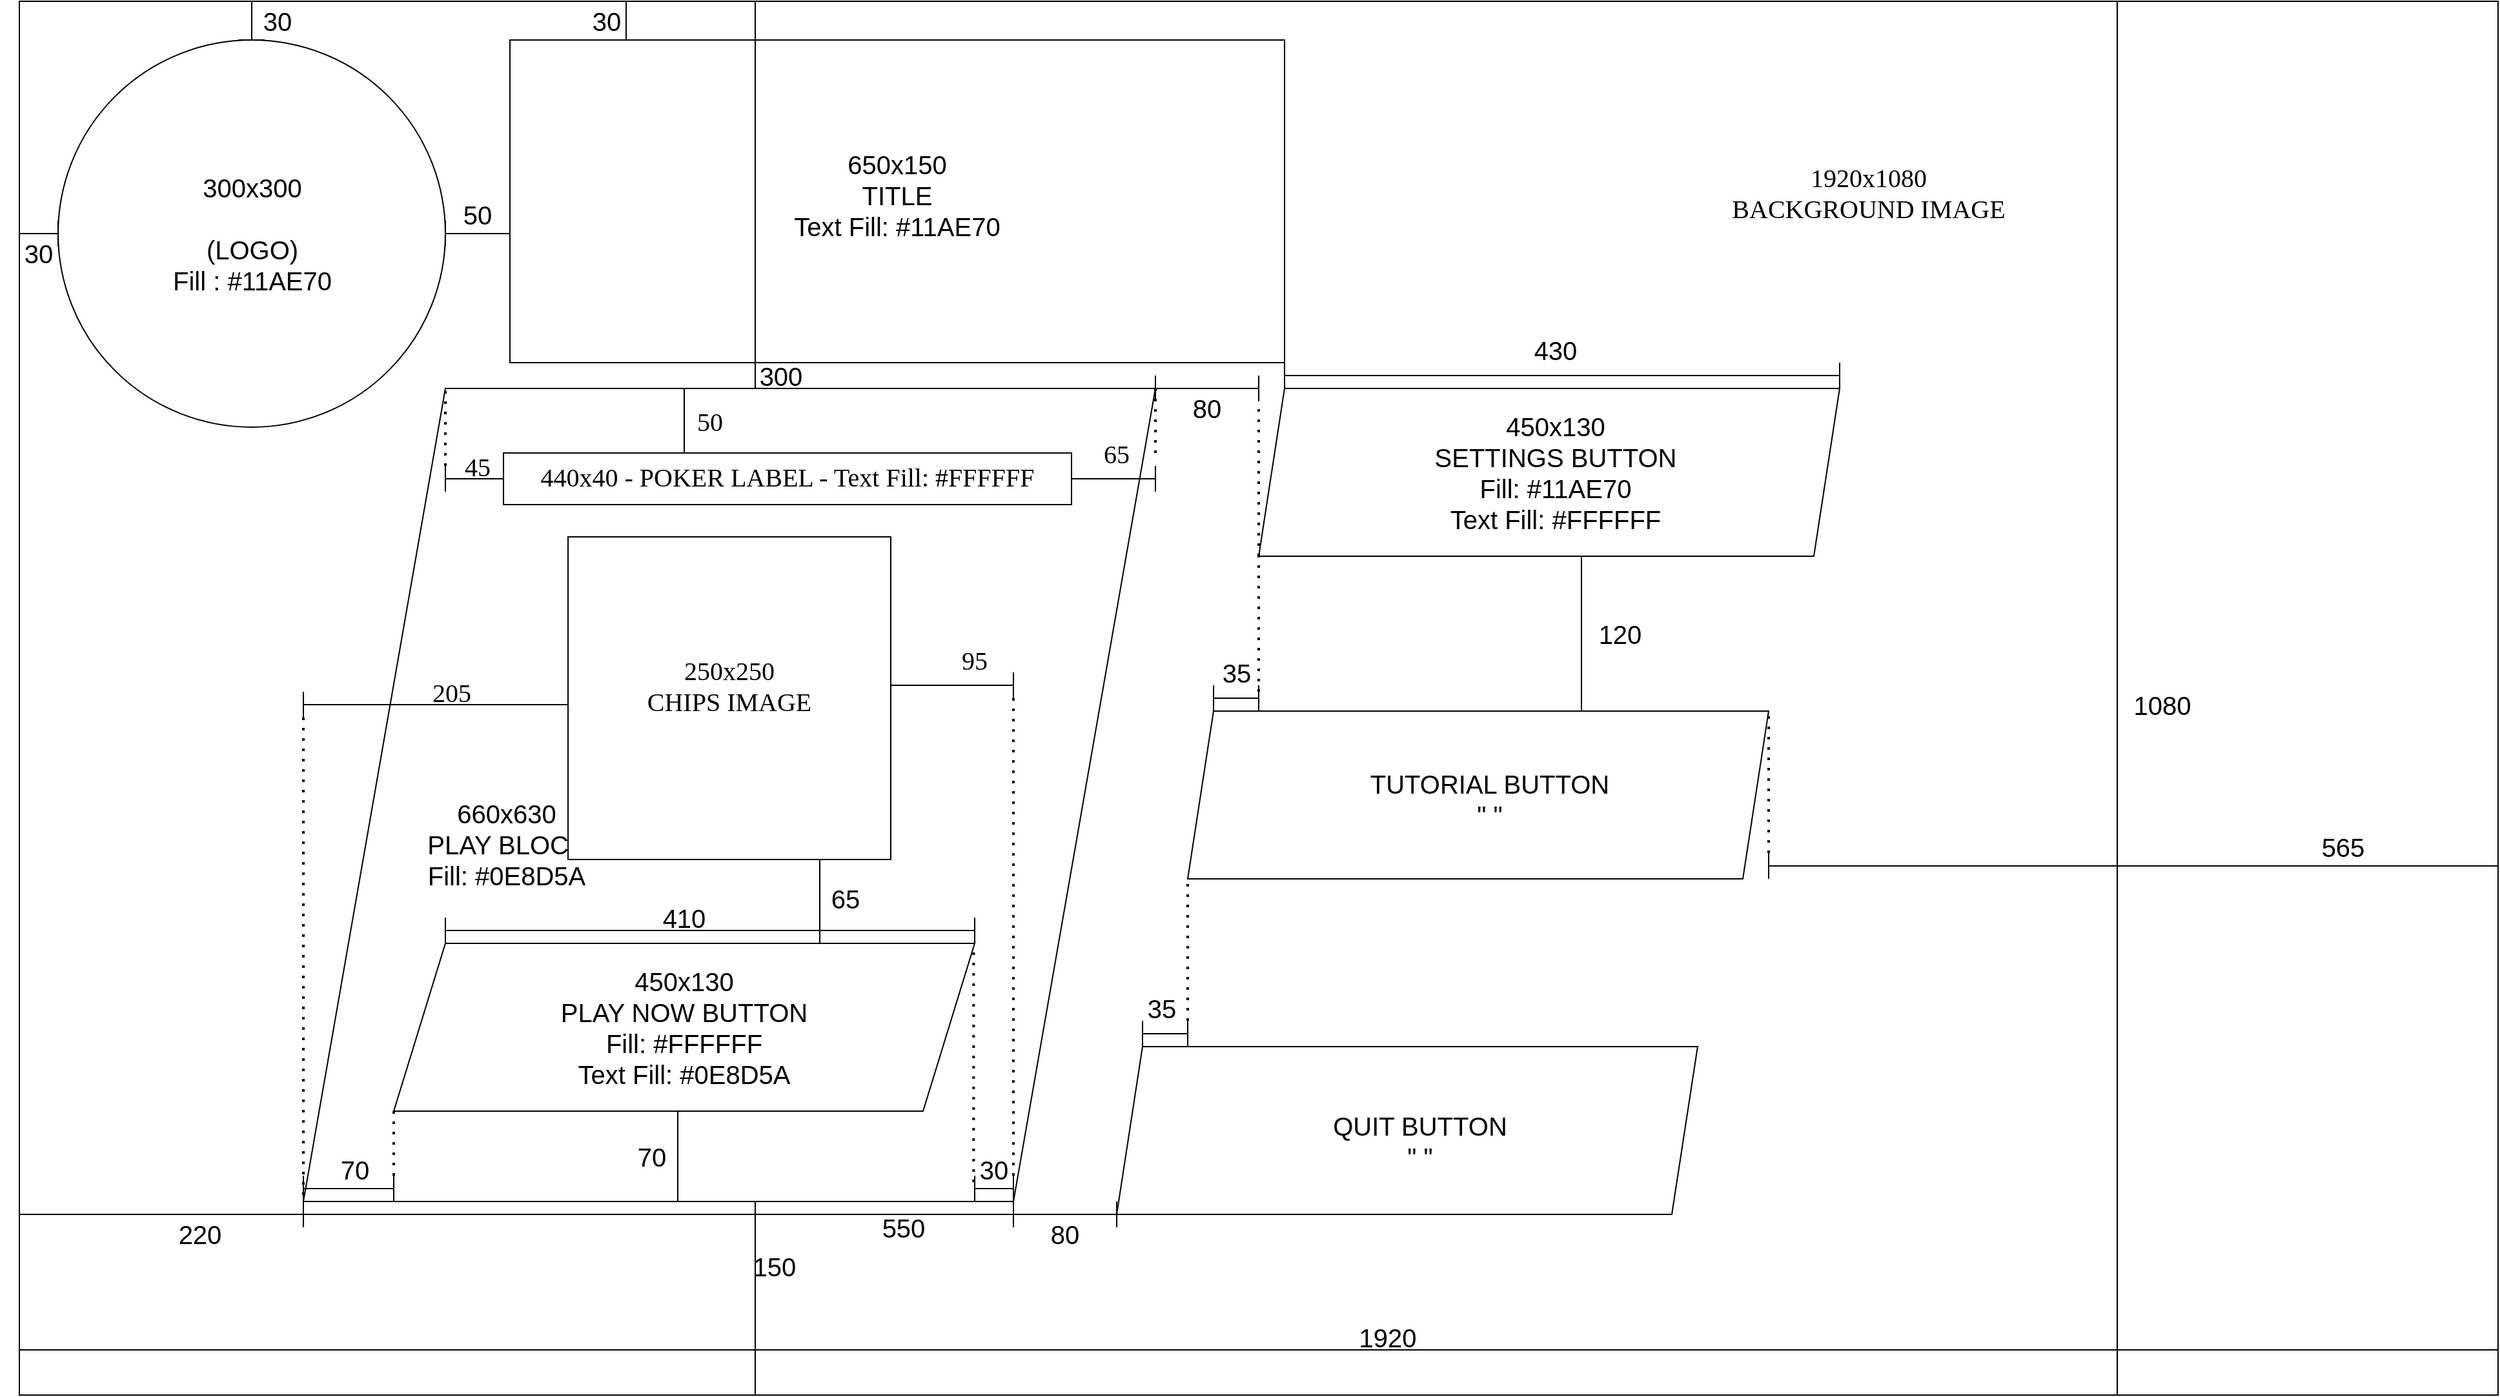 <mxfile version="15.6.2" type="device"><diagram id="piDafpqhtRUU5qUU-vj8" name="Page-1"><mxGraphModel dx="4886" dy="1783" grid="1" gridSize="5" guides="1" tooltips="1" connect="1" arrows="1" fold="1" page="1" pageScale="1" pageWidth="1920" pageHeight="1200" math="0" shadow="0"><root><mxCell id="0"/><mxCell id="1" parent="0"/><mxCell id="LGZmzNUmvJ8_ftPHyWyt-1" value="" style="rounded=0;whiteSpace=wrap;html=1;" parent="1" vertex="1"><mxGeometry width="1920" height="1080" as="geometry"/></mxCell><mxCell id="rNmnBlbHrAetdABBaohJ-2" value="" style="shape=parallelogram;perimeter=parallelogramPerimeter;whiteSpace=wrap;html=1;fixedSize=1;fontSize=20;size=20;" vertex="1" parent="1"><mxGeometry x="850" y="810" width="450" height="130" as="geometry"/></mxCell><mxCell id="rNmnBlbHrAetdABBaohJ-1" value="" style="shape=parallelogram;perimeter=parallelogramPerimeter;whiteSpace=wrap;html=1;fixedSize=1;fontSize=20;size=20;" vertex="1" parent="1"><mxGeometry x="905" y="550" width="450" height="130" as="geometry"/></mxCell><mxCell id="LGZmzNUmvJ8_ftPHyWyt-78" value="" style="rounded=0;whiteSpace=wrap;html=1;fontFamily=Lucida Console;fontSize=67;" parent="1" vertex="1"><mxGeometry x="380" y="30" width="600" height="250" as="geometry"/></mxCell><mxCell id="LGZmzNUmvJ8_ftPHyWyt-2" value="" style="shape=parallelogram;perimeter=parallelogramPerimeter;whiteSpace=wrap;html=1;fixedSize=1;size=110;" parent="1" vertex="1"><mxGeometry x="220" y="300" width="660" height="630" as="geometry"/></mxCell><mxCell id="LGZmzNUmvJ8_ftPHyWyt-9" value="&lt;font style=&quot;font-size: 20px&quot;&gt;300&lt;/font&gt;" style="text;html=1;strokeColor=none;fillColor=none;align=center;verticalAlign=middle;whiteSpace=wrap;rounded=0;" parent="1" vertex="1"><mxGeometry x="560" y="275" width="60" height="30" as="geometry"/></mxCell><mxCell id="LGZmzNUmvJ8_ftPHyWyt-12" value="" style="shape=crossbar;whiteSpace=wrap;html=1;rounded=1;fontSize=20;" parent="1" vertex="1"><mxGeometry y="930" width="220" height="20" as="geometry"/></mxCell><mxCell id="LGZmzNUmvJ8_ftPHyWyt-13" value="220" style="text;html=1;strokeColor=none;fillColor=none;align=center;verticalAlign=middle;whiteSpace=wrap;rounded=0;fontSize=20;" parent="1" vertex="1"><mxGeometry x="110" y="940" width="60" height="30" as="geometry"/></mxCell><mxCell id="LGZmzNUmvJ8_ftPHyWyt-14" value="" style="shape=crossbar;whiteSpace=wrap;html=1;rounded=1;direction=south;fontSize=20;" parent="1" vertex="1"><mxGeometry x="560" y="930" width="20" height="150" as="geometry"/></mxCell><mxCell id="LGZmzNUmvJ8_ftPHyWyt-15" value="150" style="text;html=1;strokeColor=none;fillColor=none;align=center;verticalAlign=middle;whiteSpace=wrap;rounded=0;fontSize=20;" parent="1" vertex="1"><mxGeometry x="555" y="965" width="60" height="30" as="geometry"/></mxCell><mxCell id="LGZmzNUmvJ8_ftPHyWyt-19" value="" style="ellipse;whiteSpace=wrap;html=1;aspect=fixed;fontSize=20;" parent="1" vertex="1"><mxGeometry x="30" y="30" width="300" height="300" as="geometry"/></mxCell><mxCell id="LGZmzNUmvJ8_ftPHyWyt-20" value="" style="shape=crossbar;whiteSpace=wrap;html=1;rounded=1;direction=south;fontSize=20;" parent="1" vertex="1"><mxGeometry x="170" width="20" height="30" as="geometry"/></mxCell><mxCell id="LGZmzNUmvJ8_ftPHyWyt-21" value="" style="shape=crossbar;whiteSpace=wrap;html=1;rounded=1;fontSize=20;" parent="1" vertex="1"><mxGeometry y="170" width="30" height="20" as="geometry"/></mxCell><mxCell id="LGZmzNUmvJ8_ftPHyWyt-22" value="30" style="text;html=1;strokeColor=none;fillColor=none;align=center;verticalAlign=middle;whiteSpace=wrap;rounded=0;fontSize=20;" parent="1" vertex="1"><mxGeometry x="170" width="60" height="30" as="geometry"/></mxCell><mxCell id="LGZmzNUmvJ8_ftPHyWyt-23" value="30" style="text;html=1;strokeColor=none;fillColor=none;align=center;verticalAlign=middle;whiteSpace=wrap;rounded=0;fontSize=20;" parent="1" vertex="1"><mxGeometry x="-15" y="180" width="60" height="30" as="geometry"/></mxCell><mxCell id="LGZmzNUmvJ8_ftPHyWyt-24" value="300x300&lt;br&gt;&lt;br&gt;(LOGO)&lt;br&gt;Fill :&amp;nbsp;#11AE70" style="text;html=1;strokeColor=none;fillColor=none;align=center;verticalAlign=middle;whiteSpace=wrap;rounded=0;fontSize=20;" parent="1" vertex="1"><mxGeometry x="87.5" y="165" width="185" height="30" as="geometry"/></mxCell><mxCell id="LGZmzNUmvJ8_ftPHyWyt-25" value="660x630&lt;br&gt;PLAY BLOCK&lt;br&gt;Fill: #0E8D5A&lt;br&gt;&amp;nbsp;" style="text;html=1;strokeColor=none;fillColor=none;align=center;verticalAlign=middle;whiteSpace=wrap;rounded=0;fontSize=20;" parent="1" vertex="1"><mxGeometry x="270" y="605" width="215" height="120" as="geometry"/></mxCell><mxCell id="LGZmzNUmvJ8_ftPHyWyt-26" value="" style="shape=parallelogram;perimeter=parallelogramPerimeter;whiteSpace=wrap;html=1;fixedSize=1;fontSize=20;size=20;" parent="1" vertex="1"><mxGeometry x="960" y="300" width="450" height="130" as="geometry"/></mxCell><mxCell id="LGZmzNUmvJ8_ftPHyWyt-29" value="450x130&lt;br&gt;SETTINGS BUTTON&lt;br&gt;Fill:&amp;nbsp;#11AE70&lt;br&gt;Text Fill: #FFFFFF" style="text;html=1;strokeColor=none;fillColor=none;align=center;verticalAlign=middle;whiteSpace=wrap;rounded=0;fontSize=20;" parent="1" vertex="1"><mxGeometry x="1031.25" y="322.5" width="317.5" height="85" as="geometry"/></mxCell><mxCell id="LGZmzNUmvJ8_ftPHyWyt-30" value="" style="shape=crossbar;whiteSpace=wrap;html=1;rounded=1;direction=south;fontSize=20;" parent="1" vertex="1"><mxGeometry x="1200" y="430" width="20" height="120" as="geometry"/></mxCell><mxCell id="LGZmzNUmvJ8_ftPHyWyt-31" value="120" style="text;html=1;strokeColor=none;fillColor=none;align=center;verticalAlign=middle;whiteSpace=wrap;rounded=0;fontSize=20;" parent="1" vertex="1"><mxGeometry x="1210" y="475" width="60" height="30" as="geometry"/></mxCell><mxCell id="LGZmzNUmvJ8_ftPHyWyt-32" value="" style="shape=crossbar;whiteSpace=wrap;html=1;rounded=1;fontSize=20;" parent="1" vertex="1"><mxGeometry x="880" y="290" width="80" height="20" as="geometry"/></mxCell><mxCell id="LGZmzNUmvJ8_ftPHyWyt-33" value="80" style="text;html=1;strokeColor=none;fillColor=none;align=center;verticalAlign=middle;whiteSpace=wrap;rounded=0;fontSize=20;" parent="1" vertex="1"><mxGeometry x="890" y="300" width="60" height="30" as="geometry"/></mxCell><mxCell id="LGZmzNUmvJ8_ftPHyWyt-42" value="" style="shape=parallelogram;perimeter=parallelogramPerimeter;whiteSpace=wrap;html=1;fixedSize=1;fontSize=20;size=40;" parent="1" vertex="1"><mxGeometry x="290" y="730" width="450" height="130" as="geometry"/></mxCell><mxCell id="LGZmzNUmvJ8_ftPHyWyt-43" value="" style="shape=crossbar;whiteSpace=wrap;html=1;rounded=1;direction=south;fontSize=20;" parent="1" vertex="1"><mxGeometry x="500" y="860" width="20" height="70" as="geometry"/></mxCell><mxCell id="LGZmzNUmvJ8_ftPHyWyt-44" value="70" style="text;html=1;strokeColor=none;fillColor=none;align=center;verticalAlign=middle;whiteSpace=wrap;rounded=0;fontSize=20;" parent="1" vertex="1"><mxGeometry x="460" y="880" width="60" height="30" as="geometry"/></mxCell><mxCell id="LGZmzNUmvJ8_ftPHyWyt-46" value="" style="shape=crossbar;whiteSpace=wrap;html=1;rounded=1;fontSize=20;" parent="1" vertex="1"><mxGeometry x="740" y="910" width="30" height="20" as="geometry"/></mxCell><mxCell id="LGZmzNUmvJ8_ftPHyWyt-51" value="30" style="text;html=1;strokeColor=none;fillColor=none;align=center;verticalAlign=middle;whiteSpace=wrap;rounded=0;fontSize=20;" parent="1" vertex="1"><mxGeometry x="725" y="890" width="60" height="30" as="geometry"/></mxCell><mxCell id="LGZmzNUmvJ8_ftPHyWyt-52" value="" style="shape=crossbar;whiteSpace=wrap;html=1;rounded=1;fontSize=20;" parent="1" vertex="1"><mxGeometry x="220" y="910" width="70" height="20" as="geometry"/></mxCell><mxCell id="LGZmzNUmvJ8_ftPHyWyt-65" value="70" style="text;html=1;strokeColor=none;fillColor=none;align=center;verticalAlign=middle;whiteSpace=wrap;rounded=0;fontSize=20;" parent="1" vertex="1"><mxGeometry x="230" y="890" width="60" height="30" as="geometry"/></mxCell><mxCell id="LGZmzNUmvJ8_ftPHyWyt-66" value="" style="endArrow=none;dashed=1;html=1;dashPattern=1 3;strokeWidth=2;rounded=0;fontSize=20;edgeStyle=orthogonalEdgeStyle;" parent="1" edge="1"><mxGeometry width="50" height="50" relative="1" as="geometry"><mxPoint x="739.17" y="915" as="sourcePoint"/><mxPoint x="739.17" y="735" as="targetPoint"/></mxGeometry></mxCell><mxCell id="LGZmzNUmvJ8_ftPHyWyt-67" value="" style="endArrow=none;dashed=1;html=1;dashPattern=1 3;strokeWidth=2;rounded=0;fontSize=20;edgeStyle=orthogonalEdgeStyle;" parent="1" edge="1"><mxGeometry width="50" height="50" relative="1" as="geometry"><mxPoint x="960" y="430" as="sourcePoint"/><mxPoint x="960" y="310" as="targetPoint"/></mxGeometry></mxCell><mxCell id="LGZmzNUmvJ8_ftPHyWyt-68" value="" style="shape=crossbar;whiteSpace=wrap;html=1;rounded=1;direction=south;fontSize=20;" parent="1" vertex="1"><mxGeometry x="1615" width="20" height="1080" as="geometry"/></mxCell><mxCell id="LGZmzNUmvJ8_ftPHyWyt-69" value="" style="shape=crossbar;whiteSpace=wrap;html=1;rounded=1;fontSize=20;" parent="1" vertex="1"><mxGeometry x="220" y="930" width="550" height="20" as="geometry"/></mxCell><mxCell id="LGZmzNUmvJ8_ftPHyWyt-71" value="1080" style="text;html=1;strokeColor=none;fillColor=none;align=center;verticalAlign=middle;whiteSpace=wrap;rounded=0;fontSize=20;" parent="1" vertex="1"><mxGeometry x="1630" y="530" width="60" height="30" as="geometry"/></mxCell><mxCell id="LGZmzNUmvJ8_ftPHyWyt-72" value="" style="shape=crossbar;whiteSpace=wrap;html=1;rounded=1;fontSize=20;" parent="1" vertex="1"><mxGeometry x="980" y="280" width="430" height="20" as="geometry"/></mxCell><mxCell id="LGZmzNUmvJ8_ftPHyWyt-73" value="430" style="text;html=1;strokeColor=none;fillColor=none;align=center;verticalAlign=middle;whiteSpace=wrap;rounded=0;fontSize=20;" parent="1" vertex="1"><mxGeometry x="1160" y="255" width="60" height="30" as="geometry"/></mxCell><mxCell id="LGZmzNUmvJ8_ftPHyWyt-74" value="" style="shape=crossbar;whiteSpace=wrap;html=1;rounded=1;fontSize=20;" parent="1" vertex="1"><mxGeometry x="330" y="710" width="410" height="20" as="geometry"/></mxCell><mxCell id="LGZmzNUmvJ8_ftPHyWyt-75" value="410" style="text;html=1;strokeColor=none;fillColor=none;align=center;verticalAlign=middle;whiteSpace=wrap;rounded=0;fontSize=20;" parent="1" vertex="1"><mxGeometry x="485" y="695" width="60" height="30" as="geometry"/></mxCell><mxCell id="LGZmzNUmvJ8_ftPHyWyt-76" value="450x130&lt;br&gt;PLAY NOW BUTTON&lt;br&gt;Fill: #FFFFFF&lt;br&gt;Text Fill:&amp;nbsp;#0E8D5A" style="text;html=1;strokeColor=none;fillColor=none;align=center;verticalAlign=middle;whiteSpace=wrap;rounded=0;fontSize=20;" parent="1" vertex="1"><mxGeometry x="396.25" y="722.5" width="237.5" height="145" as="geometry"/></mxCell><mxCell id="LGZmzNUmvJ8_ftPHyWyt-79" value="" style="shape=crossbar;whiteSpace=wrap;html=1;rounded=1;fontSize=20;" parent="1" vertex="1"><mxGeometry y="1035" width="1920" height="20" as="geometry"/></mxCell><mxCell id="LGZmzNUmvJ8_ftPHyWyt-80" value="1920" style="text;html=1;strokeColor=none;fillColor=none;align=center;verticalAlign=middle;whiteSpace=wrap;rounded=0;fontSize=20;" parent="1" vertex="1"><mxGeometry x="1030" y="1020" width="60" height="30" as="geometry"/></mxCell><mxCell id="LGZmzNUmvJ8_ftPHyWyt-81" value="650x150&lt;br&gt;TITLE&lt;br&gt;Text Fill:&amp;nbsp;#11AE70" style="text;html=1;strokeColor=none;fillColor=none;align=center;verticalAlign=middle;whiteSpace=wrap;rounded=0;fontSize=20;" parent="1" vertex="1"><mxGeometry x="575" y="100" width="210" height="100" as="geometry"/></mxCell><mxCell id="LGZmzNUmvJ8_ftPHyWyt-83" value="" style="shape=crossbar;whiteSpace=wrap;html=1;rounded=1;direction=south;fontSize=20;" parent="1" vertex="1"><mxGeometry x="460" width="20" height="30" as="geometry"/></mxCell><mxCell id="LGZmzNUmvJ8_ftPHyWyt-84" value="30" style="text;html=1;strokeColor=none;fillColor=none;align=center;verticalAlign=middle;whiteSpace=wrap;rounded=0;fontSize=20;" parent="1" vertex="1"><mxGeometry x="425" width="60" height="30" as="geometry"/></mxCell><mxCell id="LGZmzNUmvJ8_ftPHyWyt-85" value="" style="shape=crossbar;whiteSpace=wrap;html=1;rounded=1;fontSize=20;" parent="1" vertex="1"><mxGeometry x="330" y="170" width="50" height="20" as="geometry"/></mxCell><mxCell id="LGZmzNUmvJ8_ftPHyWyt-86" value="50" style="text;html=1;strokeColor=none;fillColor=none;align=center;verticalAlign=middle;whiteSpace=wrap;rounded=0;fontSize=20;" parent="1" vertex="1"><mxGeometry x="325" y="150" width="60" height="30" as="geometry"/></mxCell><mxCell id="LGZmzNUmvJ8_ftPHyWyt-87" value="" style="shape=crossbar;whiteSpace=wrap;html=1;rounded=1;fontSize=20;" parent="1" vertex="1"><mxGeometry x="1355" y="660" width="565" height="20" as="geometry"/></mxCell><mxCell id="LGZmzNUmvJ8_ftPHyWyt-88" value="" style="endArrow=none;dashed=1;html=1;dashPattern=1 3;strokeWidth=2;rounded=0;fontFamily=Lucida Console;fontSize=67;edgeStyle=orthogonalEdgeStyle;" parent="1" edge="1"><mxGeometry width="50" height="50" relative="1" as="geometry"><mxPoint x="1355" y="660" as="sourcePoint"/><mxPoint x="1355" y="550" as="targetPoint"/><Array as="points"><mxPoint x="1355" y="600"/><mxPoint x="1355" y="600"/></Array></mxGeometry></mxCell><mxCell id="LGZmzNUmvJ8_ftPHyWyt-90" value="565" style="text;html=1;strokeColor=none;fillColor=none;align=center;verticalAlign=middle;whiteSpace=wrap;rounded=0;fontSize=20;" parent="1" vertex="1"><mxGeometry x="1770" y="640" width="60" height="30" as="geometry"/></mxCell><mxCell id="Yza8rCFuKFmHGm21M1NS-2" value="1920x1080&lt;br&gt;BACKGROUND IMAGE" style="text;html=1;strokeColor=none;fillColor=none;align=center;verticalAlign=middle;whiteSpace=wrap;rounded=0;fontFamily=Tahoma;fontSize=20;" parent="1" vertex="1"><mxGeometry x="1320" y="110" width="225" height="75" as="geometry"/></mxCell><mxCell id="Yza8rCFuKFmHGm21M1NS-3" value="TUTORIAL BUTTON&lt;br&gt;&quot; &quot;" style="text;html=1;strokeColor=none;fillColor=none;align=center;verticalAlign=middle;whiteSpace=wrap;rounded=0;fontSize=20;" parent="1" vertex="1"><mxGeometry x="980" y="575" width="317.5" height="85" as="geometry"/></mxCell><mxCell id="Yza8rCFuKFmHGm21M1NS-4" value="QUIT BUTTON&lt;br&gt;&quot; &quot;" style="text;html=1;strokeColor=none;fillColor=none;align=center;verticalAlign=middle;whiteSpace=wrap;rounded=0;fontSize=20;" parent="1" vertex="1"><mxGeometry x="926.25" y="840" width="317.5" height="85" as="geometry"/></mxCell><mxCell id="Yza8rCFuKFmHGm21M1NS-5" value="440x40 - POKER LABEL - Text Fill: #FFFFFF" style="rounded=0;whiteSpace=wrap;html=1;fontFamily=Tahoma;fontSize=20;strokeWidth=1;align=center;verticalAlign=top;strokeColor=default;" parent="1" vertex="1"><mxGeometry x="375" y="350" width="440" height="40" as="geometry"/></mxCell><mxCell id="Yza8rCFuKFmHGm21M1NS-7" value="" style="shape=crossbar;whiteSpace=wrap;html=1;rounded=1;fontSize=20;" parent="1" vertex="1"><mxGeometry x="330" y="360" width="45" height="20" as="geometry"/></mxCell><mxCell id="Yza8rCFuKFmHGm21M1NS-8" value="" style="shape=crossbar;whiteSpace=wrap;html=1;rounded=1;fontSize=20;" parent="1" vertex="1"><mxGeometry x="815" y="360" width="65" height="20" as="geometry"/></mxCell><mxCell id="Yza8rCFuKFmHGm21M1NS-9" value="45" style="text;html=1;strokeColor=none;fillColor=none;align=center;verticalAlign=middle;whiteSpace=wrap;rounded=0;fontFamily=Tahoma;fontSize=20;" parent="1" vertex="1"><mxGeometry x="325" y="345" width="60" height="30" as="geometry"/></mxCell><mxCell id="Yza8rCFuKFmHGm21M1NS-11" value="65" style="text;html=1;strokeColor=none;fillColor=none;align=center;verticalAlign=middle;whiteSpace=wrap;rounded=0;fontFamily=Tahoma;fontSize=20;" parent="1" vertex="1"><mxGeometry x="820" y="335" width="60" height="30" as="geometry"/></mxCell><mxCell id="Yza8rCFuKFmHGm21M1NS-12" value="" style="shape=crossbar;whiteSpace=wrap;html=1;rounded=1;direction=south;fontSize=20;" parent="1" vertex="1"><mxGeometry x="505" y="300" width="20" height="50" as="geometry"/></mxCell><mxCell id="Yza8rCFuKFmHGm21M1NS-14" value="50" style="text;html=1;strokeColor=none;fillColor=none;align=center;verticalAlign=middle;whiteSpace=wrap;rounded=0;fontFamily=Tahoma;fontSize=20;" parent="1" vertex="1"><mxGeometry x="505" y="310" width="60" height="30" as="geometry"/></mxCell><mxCell id="Yza8rCFuKFmHGm21M1NS-17" value="" style="endArrow=none;dashed=1;html=1;dashPattern=1 3;strokeWidth=2;rounded=0;fontFamily=Tahoma;fontSize=20;startSize=6;" parent="1" edge="1"><mxGeometry width="50" height="50" relative="1" as="geometry"><mxPoint x="330" y="360" as="sourcePoint"/><mxPoint x="330" y="300" as="targetPoint"/></mxGeometry></mxCell><mxCell id="Yza8rCFuKFmHGm21M1NS-18" value="" style="endArrow=none;dashed=1;html=1;dashPattern=1 3;strokeWidth=2;rounded=0;fontFamily=Tahoma;fontSize=20;startSize=6;" parent="1" edge="1"><mxGeometry width="50" height="50" relative="1" as="geometry"><mxPoint x="880" y="350" as="sourcePoint"/><mxPoint x="880" y="300" as="targetPoint"/></mxGeometry></mxCell><mxCell id="Yza8rCFuKFmHGm21M1NS-19" value="" style="endArrow=none;dashed=1;html=1;dashPattern=1 3;strokeWidth=2;rounded=0;fontFamily=Tahoma;fontSize=20;startSize=6;" parent="1" edge="1"><mxGeometry width="50" height="50" relative="1" as="geometry"><mxPoint x="290" y="910" as="sourcePoint"/><mxPoint x="290" y="860" as="targetPoint"/></mxGeometry></mxCell><mxCell id="Yza8rCFuKFmHGm21M1NS-21" value="" style="rounded=0;whiteSpace=wrap;html=1;fontFamily=Tahoma;fontSize=20;strokeColor=default;strokeWidth=1;align=center;verticalAlign=top;" parent="1" vertex="1"><mxGeometry x="425" y="415" width="250" height="250" as="geometry"/></mxCell><mxCell id="Yza8rCFuKFmHGm21M1NS-22" value="250x250&lt;br&gt;CHIPS IMAGE" style="text;html=1;strokeColor=none;fillColor=none;align=center;verticalAlign=middle;whiteSpace=wrap;rounded=0;fontFamily=Tahoma;fontSize=20;" parent="1" vertex="1"><mxGeometry x="480" y="515" width="140" height="30" as="geometry"/></mxCell><mxCell id="Yza8rCFuKFmHGm21M1NS-23" value="" style="shape=crossbar;whiteSpace=wrap;html=1;rounded=1;fontFamily=Tahoma;fontSize=20;strokeColor=default;strokeWidth=1;align=center;verticalAlign=top;" parent="1" vertex="1"><mxGeometry x="220" y="535" width="205" height="20" as="geometry"/></mxCell><mxCell id="Yza8rCFuKFmHGm21M1NS-24" value="" style="endArrow=none;dashed=1;html=1;dashPattern=1 3;strokeWidth=2;rounded=0;fontFamily=Tahoma;fontSize=20;startSize=6;" parent="1" edge="1"><mxGeometry width="50" height="50" relative="1" as="geometry"><mxPoint x="220" y="925" as="sourcePoint"/><mxPoint x="220" y="555" as="targetPoint"/></mxGeometry></mxCell><mxCell id="Yza8rCFuKFmHGm21M1NS-25" value="" style="shape=crossbar;whiteSpace=wrap;html=1;rounded=1;fontFamily=Tahoma;fontSize=20;strokeColor=default;strokeWidth=1;align=center;verticalAlign=top;" parent="1" vertex="1"><mxGeometry x="675" y="520" width="95" height="20" as="geometry"/></mxCell><mxCell id="Yza8rCFuKFmHGm21M1NS-26" value="" style="endArrow=none;dashed=1;html=1;dashPattern=1 3;strokeWidth=2;rounded=0;fontFamily=Tahoma;fontSize=20;startSize=6;" parent="1" edge="1"><mxGeometry width="50" height="50" relative="1" as="geometry"><mxPoint x="770" y="910" as="sourcePoint"/><mxPoint x="770" y="535" as="targetPoint"/></mxGeometry></mxCell><mxCell id="Yza8rCFuKFmHGm21M1NS-27" value="205" style="text;html=1;strokeColor=none;fillColor=none;align=center;verticalAlign=middle;whiteSpace=wrap;rounded=0;fontFamily=Tahoma;fontSize=20;" parent="1" vertex="1"><mxGeometry x="305" y="520" width="60" height="30" as="geometry"/></mxCell><mxCell id="Yza8rCFuKFmHGm21M1NS-28" value="95" style="text;html=1;strokeColor=none;fillColor=none;align=center;verticalAlign=middle;whiteSpace=wrap;rounded=0;fontFamily=Tahoma;fontSize=20;" parent="1" vertex="1"><mxGeometry x="710" y="495" width="60" height="30" as="geometry"/></mxCell><mxCell id="9pGUZxWVc-qqd_2DKSEK-1" value="" style="shape=crossbar;whiteSpace=wrap;html=1;rounded=1;direction=south;fontSize=20;" parent="1" vertex="1"><mxGeometry x="610" y="665" width="20" height="65" as="geometry"/></mxCell><mxCell id="9pGUZxWVc-qqd_2DKSEK-3" value="65" style="text;html=1;strokeColor=none;fillColor=none;align=center;verticalAlign=middle;whiteSpace=wrap;rounded=0;fontSize=20;" parent="1" vertex="1"><mxGeometry x="610" y="680" width="60" height="30" as="geometry"/></mxCell><mxCell id="LGZmzNUmvJ8_ftPHyWyt-45" value="" style="shape=crossbar;whiteSpace=wrap;html=1;rounded=1;direction=south;fontSize=20;" parent="1" vertex="1"><mxGeometry x="560" width="20" height="300" as="geometry"/></mxCell><mxCell id="LGZmzNUmvJ8_ftPHyWyt-70" value="550" style="text;html=1;strokeColor=none;fillColor=none;align=center;verticalAlign=middle;whiteSpace=wrap;rounded=0;fontSize=20;" parent="1" vertex="1"><mxGeometry x="655" y="935" width="60" height="30" as="geometry"/></mxCell><mxCell id="rNmnBlbHrAetdABBaohJ-3" value="" style="shape=crossbar;whiteSpace=wrap;html=1;rounded=1;fontSize=20;" vertex="1" parent="1"><mxGeometry x="770" y="930" width="80" height="20" as="geometry"/></mxCell><mxCell id="rNmnBlbHrAetdABBaohJ-4" value="80" style="text;html=1;strokeColor=none;fillColor=none;align=center;verticalAlign=middle;whiteSpace=wrap;rounded=0;fontSize=20;" vertex="1" parent="1"><mxGeometry x="780" y="940" width="60" height="30" as="geometry"/></mxCell><mxCell id="rNmnBlbHrAetdABBaohJ-6" value="" style="endArrow=none;dashed=1;html=1;dashPattern=1 3;strokeWidth=2;rounded=0;" edge="1" parent="1"><mxGeometry width="50" height="50" relative="1" as="geometry"><mxPoint x="905" y="790" as="sourcePoint"/><mxPoint x="905" y="679" as="targetPoint"/></mxGeometry></mxCell><mxCell id="rNmnBlbHrAetdABBaohJ-7" value="" style="shape=crossbar;whiteSpace=wrap;html=1;rounded=1;fontSize=20;" vertex="1" parent="1"><mxGeometry x="870" y="790" width="35" height="20" as="geometry"/></mxCell><mxCell id="rNmnBlbHrAetdABBaohJ-8" value="35" style="text;html=1;strokeColor=none;fillColor=none;align=center;verticalAlign=middle;whiteSpace=wrap;rounded=0;fontSize=20;" vertex="1" parent="1"><mxGeometry x="855" y="765" width="60" height="30" as="geometry"/></mxCell><mxCell id="rNmnBlbHrAetdABBaohJ-10" value="" style="shape=crossbar;whiteSpace=wrap;html=1;rounded=1;fontSize=20;" vertex="1" parent="1"><mxGeometry x="925" y="530" width="35" height="20" as="geometry"/></mxCell><mxCell id="rNmnBlbHrAetdABBaohJ-11" value="" style="endArrow=none;dashed=1;html=1;dashPattern=1 3;strokeWidth=2;rounded=0;" edge="1" parent="1"><mxGeometry width="50" height="50" relative="1" as="geometry"><mxPoint x="960" y="535" as="sourcePoint"/><mxPoint x="960" y="424" as="targetPoint"/></mxGeometry></mxCell><mxCell id="rNmnBlbHrAetdABBaohJ-12" value="35" style="text;html=1;strokeColor=none;fillColor=none;align=center;verticalAlign=middle;whiteSpace=wrap;rounded=0;fontSize=20;" vertex="1" parent="1"><mxGeometry x="912.5" y="505" width="60" height="30" as="geometry"/></mxCell></root></mxGraphModel></diagram></mxfile>